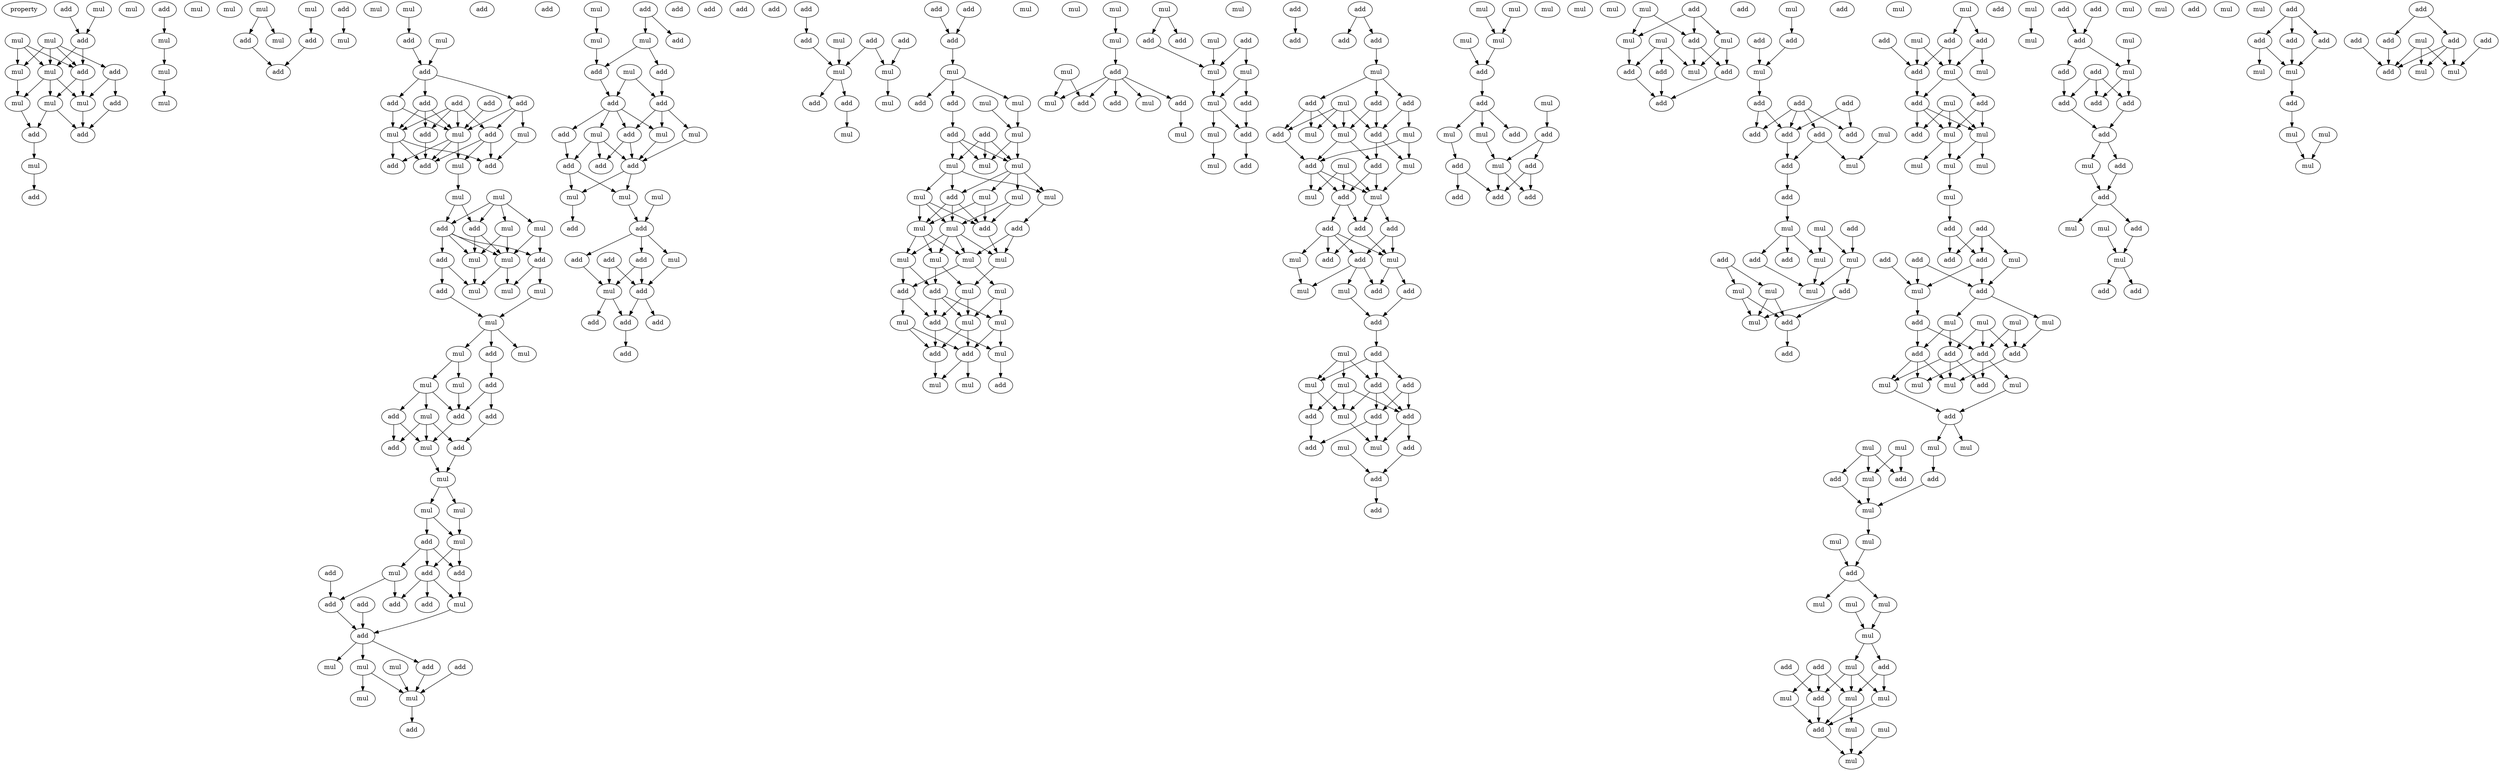 digraph {
    node [fontcolor=black]
    property [mul=2,lf=1.2]
    0 [ label = add ];
    1 [ label = mul ];
    2 [ label = mul ];
    3 [ label = mul ];
    4 [ label = add ];
    5 [ label = mul ];
    6 [ label = add ];
    7 [ label = mul ];
    8 [ label = add ];
    9 [ label = mul ];
    10 [ label = mul ];
    11 [ label = mul ];
    12 [ label = add ];
    13 [ label = mul ];
    14 [ label = add ];
    15 [ label = add ];
    16 [ label = mul ];
    17 [ label = add ];
    18 [ label = add ];
    19 [ label = mul ];
    20 [ label = mul ];
    21 [ label = mul ];
    22 [ label = mul ];
    23 [ label = mul ];
    24 [ label = mul ];
    25 [ label = mul ];
    26 [ label = add ];
    27 [ label = add ];
    28 [ label = mul ];
    29 [ label = add ];
    30 [ label = add ];
    31 [ label = mul ];
    32 [ label = mul ];
    33 [ label = mul ];
    34 [ label = add ];
    35 [ label = add ];
    36 [ label = mul ];
    37 [ label = add ];
    38 [ label = add ];
    39 [ label = add ];
    40 [ label = add ];
    41 [ label = add ];
    42 [ label = add ];
    43 [ label = mul ];
    44 [ label = mul ];
    45 [ label = add ];
    46 [ label = add ];
    47 [ label = mul ];
    48 [ label = mul ];
    49 [ label = add ];
    50 [ label = add ];
    51 [ label = add ];
    52 [ label = mul ];
    53 [ label = mul ];
    54 [ label = add ];
    55 [ label = add ];
    56 [ label = mul ];
    57 [ label = mul ];
    58 [ label = mul ];
    59 [ label = mul ];
    60 [ label = add ];
    61 [ label = add ];
    62 [ label = mul ];
    63 [ label = add ];
    64 [ label = mul ];
    65 [ label = mul ];
    66 [ label = mul ];
    67 [ label = mul ];
    68 [ label = mul ];
    69 [ label = add ];
    70 [ label = mul ];
    71 [ label = add ];
    72 [ label = mul ];
    73 [ label = add ];
    74 [ label = add ];
    75 [ label = mul ];
    76 [ label = add ];
    77 [ label = add ];
    78 [ label = add ];
    79 [ label = mul ];
    80 [ label = mul ];
    81 [ label = mul ];
    82 [ label = mul ];
    83 [ label = add ];
    84 [ label = mul ];
    85 [ label = add ];
    86 [ label = add ];
    87 [ label = mul ];
    88 [ label = add ];
    89 [ label = add ];
    90 [ label = add ];
    91 [ label = mul ];
    92 [ label = add ];
    93 [ label = add ];
    94 [ label = add ];
    95 [ label = add ];
    96 [ label = mul ];
    97 [ label = mul ];
    98 [ label = add ];
    99 [ label = add ];
    100 [ label = mul ];
    101 [ label = mul ];
    102 [ label = mul ];
    103 [ label = add ];
    104 [ label = mul ];
    105 [ label = add ];
    106 [ label = add ];
    107 [ label = add ];
    108 [ label = mul ];
    109 [ label = mul ];
    110 [ label = add ];
    111 [ label = add ];
    112 [ label = add ];
    113 [ label = mul ];
    114 [ label = add ];
    115 [ label = add ];
    116 [ label = add ];
    117 [ label = mul ];
    118 [ label = add ];
    119 [ label = mul ];
    120 [ label = mul ];
    121 [ label = add ];
    122 [ label = add ];
    123 [ label = add ];
    124 [ label = mul ];
    125 [ label = mul ];
    126 [ label = mul ];
    127 [ label = add ];
    128 [ label = add ];
    129 [ label = add ];
    130 [ label = add ];
    131 [ label = mul ];
    132 [ label = add ];
    133 [ label = add ];
    134 [ label = mul ];
    135 [ label = add ];
    136 [ label = add ];
    137 [ label = add ];
    138 [ label = add ];
    139 [ label = add ];
    140 [ label = add ];
    141 [ label = add ];
    142 [ label = mul ];
    143 [ label = add ];
    144 [ label = add ];
    145 [ label = add ];
    146 [ label = mul ];
    147 [ label = mul ];
    148 [ label = mul ];
    149 [ label = add ];
    150 [ label = add ];
    151 [ label = add ];
    152 [ label = add ];
    153 [ label = mul ];
    154 [ label = add ];
    155 [ label = mul ];
    156 [ label = mul ];
    157 [ label = add ];
    158 [ label = add ];
    159 [ label = mul ];
    160 [ label = mul ];
    161 [ label = add ];
    162 [ label = add ];
    163 [ label = mul ];
    164 [ label = mul ];
    165 [ label = mul ];
    166 [ label = mul ];
    167 [ label = add ];
    168 [ label = mul ];
    169 [ label = mul ];
    170 [ label = mul ];
    171 [ label = mul ];
    172 [ label = mul ];
    173 [ label = add ];
    174 [ label = mul ];
    175 [ label = add ];
    176 [ label = mul ];
    177 [ label = mul ];
    178 [ label = mul ];
    179 [ label = mul ];
    180 [ label = mul ];
    181 [ label = add ];
    182 [ label = add ];
    183 [ label = mul ];
    184 [ label = mul ];
    185 [ label = mul ];
    186 [ label = mul ];
    187 [ label = add ];
    188 [ label = add ];
    189 [ label = add ];
    190 [ label = mul ];
    191 [ label = mul ];
    192 [ label = add ];
    193 [ label = mul ];
    194 [ label = mul ];
    195 [ label = mul ];
    196 [ label = mul ];
    197 [ label = add ];
    198 [ label = mul ];
    199 [ label = add ];
    200 [ label = add ];
    201 [ label = mul ];
    202 [ label = mul ];
    203 [ label = add ];
    204 [ label = mul ];
    205 [ label = mul ];
    206 [ label = mul ];
    207 [ label = mul ];
    208 [ label = add ];
    209 [ label = add ];
    210 [ label = add ];
    211 [ label = mul ];
    212 [ label = mul ];
    213 [ label = add ];
    214 [ label = mul ];
    215 [ label = mul ];
    216 [ label = add ];
    217 [ label = add ];
    218 [ label = mul ];
    219 [ label = add ];
    220 [ label = add ];
    221 [ label = add ];
    222 [ label = add ];
    223 [ label = add ];
    224 [ label = mul ];
    225 [ label = add ];
    226 [ label = add ];
    227 [ label = add ];
    228 [ label = mul ];
    229 [ label = add ];
    230 [ label = mul ];
    231 [ label = mul ];
    232 [ label = add ];
    233 [ label = mul ];
    234 [ label = add ];
    235 [ label = mul ];
    236 [ label = mul ];
    237 [ label = add ];
    238 [ label = mul ];
    239 [ label = add ];
    240 [ label = mul ];
    241 [ label = add ];
    242 [ label = add ];
    243 [ label = add ];
    244 [ label = mul ];
    245 [ label = add ];
    246 [ label = mul ];
    247 [ label = add ];
    248 [ label = mul ];
    249 [ label = mul ];
    250 [ label = add ];
    251 [ label = add ];
    252 [ label = add ];
    253 [ label = mul ];
    254 [ label = add ];
    255 [ label = add ];
    256 [ label = add ];
    257 [ label = mul ];
    258 [ label = mul ];
    259 [ label = add ];
    260 [ label = add ];
    261 [ label = mul ];
    262 [ label = add ];
    263 [ label = add ];
    264 [ label = mul ];
    265 [ label = add ];
    266 [ label = mul ];
    267 [ label = add ];
    268 [ label = add ];
    269 [ label = mul ];
    270 [ label = mul ];
    271 [ label = mul ];
    272 [ label = mul ];
    273 [ label = mul ];
    274 [ label = add ];
    275 [ label = add ];
    276 [ label = mul ];
    277 [ label = mul ];
    278 [ label = mul ];
    279 [ label = mul ];
    280 [ label = add ];
    281 [ label = add ];
    282 [ label = mul ];
    283 [ label = add ];
    284 [ label = add ];
    285 [ label = add ];
    286 [ label = add ];
    287 [ label = add ];
    288 [ label = mul ];
    289 [ label = add ];
    290 [ label = mul ];
    291 [ label = mul ];
    292 [ label = add ];
    293 [ label = mul ];
    294 [ label = mul ];
    295 [ label = add ];
    296 [ label = mul ];
    297 [ label = add ];
    298 [ label = add ];
    299 [ label = add ];
    300 [ label = add ];
    301 [ label = mul ];
    302 [ label = add ];
    303 [ label = add ];
    304 [ label = add ];
    305 [ label = mul ];
    306 [ label = mul ];
    307 [ label = add ];
    308 [ label = add ];
    309 [ label = add ];
    310 [ label = add ];
    311 [ label = add ];
    312 [ label = add ];
    313 [ label = mul ];
    314 [ label = add ];
    315 [ label = add ];
    316 [ label = mul ];
    317 [ label = add ];
    318 [ label = mul ];
    319 [ label = mul ];
    320 [ label = add ];
    321 [ label = mul ];
    322 [ label = mul ];
    323 [ label = add ];
    324 [ label = add ];
    325 [ label = add ];
    326 [ label = mul ];
    327 [ label = mul ];
    328 [ label = mul ];
    329 [ label = add ];
    330 [ label = mul ];
    331 [ label = add ];
    332 [ label = add ];
    333 [ label = mul ];
    334 [ label = add ];
    335 [ label = add ];
    336 [ label = mul ];
    337 [ label = add ];
    338 [ label = mul ];
    339 [ label = mul ];
    340 [ label = add ];
    341 [ label = add ];
    342 [ label = mul ];
    343 [ label = add ];
    344 [ label = add ];
    345 [ label = mul ];
    346 [ label = mul ];
    347 [ label = mul ];
    348 [ label = mul ];
    349 [ label = mul ];
    350 [ label = mul ];
    351 [ label = add ];
    352 [ label = add ];
    353 [ label = add ];
    354 [ label = mul ];
    355 [ label = add ];
    356 [ label = add ];
    357 [ label = add ];
    358 [ label = mul ];
    359 [ label = add ];
    360 [ label = mul ];
    361 [ label = mul ];
    362 [ label = mul ];
    363 [ label = mul ];
    364 [ label = add ];
    365 [ label = add ];
    366 [ label = add ];
    367 [ label = add ];
    368 [ label = add ];
    369 [ label = mul ];
    370 [ label = mul ];
    371 [ label = mul ];
    372 [ label = mul ];
    373 [ label = add ];
    374 [ label = add ];
    375 [ label = mul ];
    376 [ label = mul ];
    377 [ label = mul ];
    378 [ label = mul ];
    379 [ label = add ];
    380 [ label = add ];
    381 [ label = add ];
    382 [ label = mul ];
    383 [ label = add ];
    384 [ label = mul ];
    385 [ label = mul ];
    386 [ label = mul ];
    387 [ label = add ];
    388 [ label = mul ];
    389 [ label = mul ];
    390 [ label = mul ];
    391 [ label = mul ];
    392 [ label = add ];
    393 [ label = add ];
    394 [ label = mul ];
    395 [ label = add ];
    396 [ label = mul ];
    397 [ label = add ];
    398 [ label = mul ];
    399 [ label = mul ];
    400 [ label = add ];
    401 [ label = mul ];
    402 [ label = mul ];
    403 [ label = mul ];
    404 [ label = mul ];
    405 [ label = mul ];
    406 [ label = add ];
    407 [ label = add ];
    408 [ label = mul ];
    409 [ label = add ];
    410 [ label = mul ];
    411 [ label = add ];
    412 [ label = mul ];
    413 [ label = add ];
    414 [ label = add ];
    415 [ label = add ];
    416 [ label = add ];
    417 [ label = add ];
    418 [ label = mul ];
    419 [ label = add ];
    420 [ label = mul ];
    421 [ label = mul ];
    422 [ label = add ];
    423 [ label = add ];
    424 [ label = mul ];
    425 [ label = mul ];
    426 [ label = mul ];
    427 [ label = add ];
    428 [ label = mul ];
    429 [ label = add ];
    430 [ label = add ];
    431 [ label = add ];
    432 [ label = add ];
    433 [ label = add ];
    434 [ label = add ];
    435 [ label = mul ];
    436 [ label = mul ];
    437 [ label = add ];
    438 [ label = mul ];
    439 [ label = mul ];
    440 [ label = mul ];
    441 [ label = add ];
    442 [ label = add ];
    443 [ label = add ];
    444 [ label = add ];
    445 [ label = add ];
    446 [ label = mul ];
    447 [ label = mul ];
    448 [ label = add ];
    449 [ label = mul ];
    0 -> 4 [ name = 0 ];
    2 -> 4 [ name = 1 ];
    3 -> 6 [ name = 2 ];
    3 -> 7 [ name = 3 ];
    3 -> 8 [ name = 4 ];
    3 -> 9 [ name = 5 ];
    4 -> 7 [ name = 6 ];
    4 -> 8 [ name = 7 ];
    5 -> 7 [ name = 8 ];
    5 -> 8 [ name = 9 ];
    5 -> 9 [ name = 10 ];
    6 -> 12 [ name = 11 ];
    6 -> 13 [ name = 12 ];
    7 -> 10 [ name = 13 ];
    7 -> 11 [ name = 14 ];
    7 -> 13 [ name = 15 ];
    8 -> 11 [ name = 16 ];
    8 -> 13 [ name = 17 ];
    9 -> 10 [ name = 18 ];
    10 -> 15 [ name = 19 ];
    11 -> 14 [ name = 20 ];
    11 -> 15 [ name = 21 ];
    12 -> 14 [ name = 22 ];
    13 -> 14 [ name = 23 ];
    15 -> 16 [ name = 24 ];
    16 -> 18 [ name = 25 ];
    17 -> 19 [ name = 26 ];
    19 -> 20 [ name = 27 ];
    20 -> 22 [ name = 28 ];
    24 -> 26 [ name = 29 ];
    24 -> 28 [ name = 30 ];
    25 -> 27 [ name = 31 ];
    26 -> 29 [ name = 32 ];
    27 -> 29 [ name = 33 ];
    30 -> 31 [ name = 34 ];
    33 -> 35 [ name = 35 ];
    35 -> 37 [ name = 36 ];
    36 -> 37 [ name = 37 ];
    37 -> 39 [ name = 38 ];
    37 -> 40 [ name = 39 ];
    37 -> 41 [ name = 40 ];
    38 -> 43 [ name = 41 ];
    39 -> 43 [ name = 42 ];
    39 -> 44 [ name = 43 ];
    39 -> 45 [ name = 44 ];
    40 -> 43 [ name = 45 ];
    40 -> 46 [ name = 46 ];
    40 -> 47 [ name = 47 ];
    41 -> 43 [ name = 48 ];
    41 -> 47 [ name = 49 ];
    42 -> 43 [ name = 50 ];
    42 -> 45 [ name = 51 ];
    42 -> 46 [ name = 52 ];
    42 -> 47 [ name = 53 ];
    43 -> 48 [ name = 54 ];
    43 -> 49 [ name = 55 ];
    43 -> 50 [ name = 56 ];
    44 -> 51 [ name = 57 ];
    45 -> 48 [ name = 58 ];
    45 -> 49 [ name = 59 ];
    45 -> 51 [ name = 60 ];
    46 -> 49 [ name = 61 ];
    47 -> 49 [ name = 62 ];
    47 -> 50 [ name = 63 ];
    47 -> 51 [ name = 64 ];
    48 -> 53 [ name = 65 ];
    52 -> 54 [ name = 66 ];
    52 -> 55 [ name = 67 ];
    52 -> 56 [ name = 68 ];
    52 -> 57 [ name = 69 ];
    53 -> 54 [ name = 70 ];
    53 -> 55 [ name = 71 ];
    54 -> 58 [ name = 72 ];
    54 -> 59 [ name = 73 ];
    54 -> 60 [ name = 74 ];
    54 -> 61 [ name = 75 ];
    55 -> 58 [ name = 76 ];
    55 -> 59 [ name = 77 ];
    56 -> 58 [ name = 78 ];
    56 -> 59 [ name = 79 ];
    57 -> 58 [ name = 80 ];
    57 -> 61 [ name = 81 ];
    58 -> 62 [ name = 82 ];
    58 -> 64 [ name = 83 ];
    59 -> 64 [ name = 84 ];
    60 -> 63 [ name = 85 ];
    60 -> 64 [ name = 86 ];
    61 -> 62 [ name = 87 ];
    61 -> 65 [ name = 88 ];
    63 -> 66 [ name = 89 ];
    65 -> 66 [ name = 90 ];
    66 -> 67 [ name = 91 ];
    66 -> 68 [ name = 92 ];
    66 -> 69 [ name = 93 ];
    67 -> 70 [ name = 94 ];
    67 -> 72 [ name = 95 ];
    69 -> 71 [ name = 96 ];
    70 -> 76 [ name = 97 ];
    71 -> 73 [ name = 98 ];
    71 -> 76 [ name = 99 ];
    72 -> 74 [ name = 100 ];
    72 -> 75 [ name = 101 ];
    72 -> 76 [ name = 102 ];
    73 -> 78 [ name = 103 ];
    74 -> 77 [ name = 104 ];
    74 -> 79 [ name = 105 ];
    75 -> 77 [ name = 106 ];
    75 -> 78 [ name = 107 ];
    75 -> 79 [ name = 108 ];
    76 -> 79 [ name = 109 ];
    78 -> 80 [ name = 110 ];
    79 -> 80 [ name = 111 ];
    80 -> 81 [ name = 112 ];
    80 -> 82 [ name = 113 ];
    81 -> 84 [ name = 114 ];
    82 -> 84 [ name = 115 ];
    82 -> 85 [ name = 116 ];
    84 -> 86 [ name = 117 ];
    84 -> 88 [ name = 118 ];
    85 -> 86 [ name = 119 ];
    85 -> 87 [ name = 120 ];
    85 -> 88 [ name = 121 ];
    86 -> 91 [ name = 122 ];
    86 -> 93 [ name = 123 ];
    86 -> 94 [ name = 124 ];
    87 -> 92 [ name = 125 ];
    87 -> 94 [ name = 126 ];
    88 -> 91 [ name = 127 ];
    89 -> 92 [ name = 128 ];
    90 -> 95 [ name = 129 ];
    91 -> 95 [ name = 130 ];
    92 -> 95 [ name = 131 ];
    95 -> 96 [ name = 132 ];
    95 -> 99 [ name = 133 ];
    95 -> 100 [ name = 134 ];
    96 -> 101 [ name = 135 ];
    96 -> 102 [ name = 136 ];
    97 -> 102 [ name = 137 ];
    98 -> 102 [ name = 138 ];
    99 -> 102 [ name = 139 ];
    102 -> 103 [ name = 140 ];
    104 -> 109 [ name = 141 ];
    105 -> 106 [ name = 142 ];
    105 -> 108 [ name = 143 ];
    108 -> 110 [ name = 144 ];
    108 -> 112 [ name = 145 ];
    109 -> 112 [ name = 146 ];
    110 -> 114 [ name = 147 ];
    112 -> 115 [ name = 148 ];
    113 -> 114 [ name = 149 ];
    113 -> 115 [ name = 150 ];
    114 -> 116 [ name = 151 ];
    114 -> 119 [ name = 152 ];
    114 -> 120 [ name = 153 ];
    115 -> 116 [ name = 154 ];
    115 -> 117 [ name = 155 ];
    115 -> 118 [ name = 156 ];
    115 -> 119 [ name = 157 ];
    116 -> 121 [ name = 158 ];
    116 -> 123 [ name = 159 ];
    117 -> 121 [ name = 160 ];
    117 -> 122 [ name = 161 ];
    117 -> 123 [ name = 162 ];
    118 -> 122 [ name = 163 ];
    119 -> 123 [ name = 164 ];
    120 -> 123 [ name = 165 ];
    122 -> 125 [ name = 166 ];
    122 -> 126 [ name = 167 ];
    123 -> 125 [ name = 168 ];
    123 -> 126 [ name = 169 ];
    124 -> 128 [ name = 170 ];
    125 -> 127 [ name = 171 ];
    126 -> 128 [ name = 172 ];
    128 -> 130 [ name = 173 ];
    128 -> 131 [ name = 174 ];
    128 -> 132 [ name = 175 ];
    129 -> 133 [ name = 176 ];
    129 -> 134 [ name = 177 ];
    130 -> 133 [ name = 178 ];
    130 -> 134 [ name = 179 ];
    131 -> 133 [ name = 180 ];
    132 -> 134 [ name = 181 ];
    133 -> 135 [ name = 182 ];
    133 -> 138 [ name = 183 ];
    134 -> 135 [ name = 184 ];
    134 -> 139 [ name = 185 ];
    135 -> 140 [ name = 186 ];
    141 -> 143 [ name = 187 ];
    142 -> 147 [ name = 188 ];
    143 -> 147 [ name = 189 ];
    144 -> 146 [ name = 190 ];
    145 -> 146 [ name = 191 ];
    145 -> 147 [ name = 192 ];
    146 -> 148 [ name = 193 ];
    147 -> 151 [ name = 194 ];
    147 -> 152 [ name = 195 ];
    149 -> 154 [ name = 196 ];
    150 -> 154 [ name = 197 ];
    152 -> 153 [ name = 198 ];
    154 -> 155 [ name = 199 ];
    155 -> 157 [ name = 200 ];
    155 -> 158 [ name = 201 ];
    155 -> 160 [ name = 202 ];
    157 -> 161 [ name = 203 ];
    159 -> 163 [ name = 204 ];
    160 -> 163 [ name = 205 ];
    161 -> 164 [ name = 206 ];
    161 -> 165 [ name = 207 ];
    161 -> 166 [ name = 208 ];
    162 -> 164 [ name = 209 ];
    162 -> 165 [ name = 210 ];
    162 -> 166 [ name = 211 ];
    163 -> 164 [ name = 212 ];
    163 -> 166 [ name = 213 ];
    165 -> 167 [ name = 214 ];
    165 -> 168 [ name = 215 ];
    165 -> 170 [ name = 216 ];
    166 -> 167 [ name = 217 ];
    166 -> 168 [ name = 218 ];
    166 -> 169 [ name = 219 ];
    166 -> 171 [ name = 220 ];
    167 -> 172 [ name = 221 ];
    167 -> 173 [ name = 222 ];
    167 -> 174 [ name = 223 ];
    168 -> 175 [ name = 224 ];
    169 -> 173 [ name = 225 ];
    169 -> 174 [ name = 226 ];
    170 -> 172 [ name = 227 ];
    170 -> 173 [ name = 228 ];
    170 -> 174 [ name = 229 ];
    171 -> 172 [ name = 230 ];
    171 -> 173 [ name = 231 ];
    172 -> 176 [ name = 232 ];
    172 -> 177 [ name = 233 ];
    172 -> 178 [ name = 234 ];
    172 -> 179 [ name = 235 ];
    173 -> 179 [ name = 236 ];
    174 -> 176 [ name = 237 ];
    174 -> 177 [ name = 238 ];
    174 -> 178 [ name = 239 ];
    175 -> 176 [ name = 240 ];
    175 -> 179 [ name = 241 ];
    176 -> 180 [ name = 242 ];
    176 -> 182 [ name = 243 ];
    177 -> 181 [ name = 244 ];
    177 -> 182 [ name = 245 ];
    178 -> 181 [ name = 246 ];
    178 -> 183 [ name = 247 ];
    179 -> 183 [ name = 248 ];
    180 -> 184 [ name = 249 ];
    180 -> 185 [ name = 250 ];
    181 -> 184 [ name = 251 ];
    181 -> 185 [ name = 252 ];
    181 -> 187 [ name = 253 ];
    182 -> 186 [ name = 254 ];
    182 -> 187 [ name = 255 ];
    183 -> 184 [ name = 256 ];
    183 -> 187 [ name = 257 ];
    184 -> 188 [ name = 258 ];
    184 -> 189 [ name = 259 ];
    185 -> 189 [ name = 260 ];
    185 -> 190 [ name = 261 ];
    186 -> 188 [ name = 262 ];
    186 -> 189 [ name = 263 ];
    187 -> 188 [ name = 264 ];
    187 -> 190 [ name = 265 ];
    188 -> 194 [ name = 266 ];
    189 -> 194 [ name = 267 ];
    189 -> 195 [ name = 268 ];
    190 -> 192 [ name = 269 ];
    193 -> 196 [ name = 270 ];
    196 -> 197 [ name = 271 ];
    197 -> 199 [ name = 272 ];
    197 -> 200 [ name = 273 ];
    197 -> 201 [ name = 274 ];
    197 -> 202 [ name = 275 ];
    197 -> 203 [ name = 276 ];
    198 -> 199 [ name = 277 ];
    198 -> 201 [ name = 278 ];
    203 -> 204 [ name = 279 ];
    205 -> 209 [ name = 280 ];
    205 -> 210 [ name = 281 ];
    206 -> 211 [ name = 282 ];
    208 -> 211 [ name = 283 ];
    208 -> 212 [ name = 284 ];
    209 -> 211 [ name = 285 ];
    211 -> 214 [ name = 286 ];
    212 -> 213 [ name = 287 ];
    212 -> 214 [ name = 288 ];
    213 -> 216 [ name = 289 ];
    214 -> 215 [ name = 290 ];
    214 -> 216 [ name = 291 ];
    215 -> 218 [ name = 292 ];
    216 -> 217 [ name = 293 ];
    219 -> 220 [ name = 294 ];
    221 -> 222 [ name = 295 ];
    221 -> 223 [ name = 296 ];
    223 -> 224 [ name = 297 ];
    224 -> 225 [ name = 298 ];
    224 -> 226 [ name = 299 ];
    224 -> 227 [ name = 300 ];
    225 -> 230 [ name = 301 ];
    225 -> 232 [ name = 302 ];
    225 -> 233 [ name = 303 ];
    226 -> 229 [ name = 304 ];
    226 -> 230 [ name = 305 ];
    227 -> 229 [ name = 306 ];
    227 -> 231 [ name = 307 ];
    228 -> 229 [ name = 308 ];
    228 -> 230 [ name = 309 ];
    228 -> 232 [ name = 310 ];
    228 -> 233 [ name = 311 ];
    229 -> 236 [ name = 312 ];
    229 -> 237 [ name = 313 ];
    230 -> 234 [ name = 314 ];
    230 -> 237 [ name = 315 ];
    231 -> 234 [ name = 316 ];
    231 -> 236 [ name = 317 ];
    232 -> 234 [ name = 318 ];
    234 -> 238 [ name = 319 ];
    234 -> 239 [ name = 320 ];
    234 -> 240 [ name = 321 ];
    235 -> 238 [ name = 322 ];
    235 -> 239 [ name = 323 ];
    235 -> 240 [ name = 324 ];
    236 -> 238 [ name = 325 ];
    237 -> 238 [ name = 326 ];
    237 -> 239 [ name = 327 ];
    238 -> 241 [ name = 328 ];
    238 -> 243 [ name = 329 ];
    239 -> 241 [ name = 330 ];
    239 -> 242 [ name = 331 ];
    241 -> 244 [ name = 332 ];
    241 -> 247 [ name = 333 ];
    242 -> 244 [ name = 334 ];
    242 -> 245 [ name = 335 ];
    242 -> 246 [ name = 336 ];
    242 -> 247 [ name = 337 ];
    243 -> 244 [ name = 338 ];
    243 -> 245 [ name = 339 ];
    244 -> 250 [ name = 340 ];
    244 -> 251 [ name = 341 ];
    245 -> 248 [ name = 342 ];
    245 -> 249 [ name = 343 ];
    245 -> 251 [ name = 344 ];
    246 -> 249 [ name = 345 ];
    248 -> 252 [ name = 346 ];
    250 -> 252 [ name = 347 ];
    252 -> 254 [ name = 348 ];
    253 -> 255 [ name = 349 ];
    253 -> 257 [ name = 350 ];
    253 -> 258 [ name = 351 ];
    254 -> 255 [ name = 352 ];
    254 -> 256 [ name = 353 ];
    254 -> 257 [ name = 354 ];
    255 -> 259 [ name = 355 ];
    255 -> 260 [ name = 356 ];
    255 -> 261 [ name = 357 ];
    256 -> 259 [ name = 358 ];
    256 -> 260 [ name = 359 ];
    257 -> 261 [ name = 360 ];
    257 -> 262 [ name = 361 ];
    258 -> 259 [ name = 362 ];
    258 -> 261 [ name = 363 ];
    258 -> 262 [ name = 364 ];
    259 -> 263 [ name = 365 ];
    259 -> 264 [ name = 366 ];
    260 -> 264 [ name = 367 ];
    260 -> 265 [ name = 368 ];
    261 -> 264 [ name = 369 ];
    262 -> 265 [ name = 370 ];
    263 -> 267 [ name = 371 ];
    266 -> 267 [ name = 372 ];
    267 -> 268 [ name = 373 ];
    269 -> 273 [ name = 374 ];
    270 -> 273 [ name = 375 ];
    272 -> 274 [ name = 376 ];
    273 -> 274 [ name = 377 ];
    274 -> 275 [ name = 378 ];
    275 -> 278 [ name = 379 ];
    275 -> 279 [ name = 380 ];
    275 -> 280 [ name = 381 ];
    276 -> 281 [ name = 382 ];
    278 -> 283 [ name = 383 ];
    279 -> 282 [ name = 384 ];
    281 -> 282 [ name = 385 ];
    281 -> 284 [ name = 386 ];
    282 -> 286 [ name = 387 ];
    282 -> 287 [ name = 388 ];
    283 -> 285 [ name = 389 ];
    283 -> 286 [ name = 390 ];
    284 -> 286 [ name = 391 ];
    284 -> 287 [ name = 392 ];
    289 -> 291 [ name = 393 ];
    289 -> 294 [ name = 394 ];
    289 -> 295 [ name = 395 ];
    290 -> 294 [ name = 396 ];
    290 -> 295 [ name = 397 ];
    291 -> 296 [ name = 398 ];
    291 -> 299 [ name = 399 ];
    293 -> 296 [ name = 400 ];
    293 -> 297 [ name = 401 ];
    293 -> 298 [ name = 402 ];
    294 -> 298 [ name = 403 ];
    295 -> 296 [ name = 404 ];
    295 -> 299 [ name = 405 ];
    297 -> 300 [ name = 406 ];
    298 -> 300 [ name = 407 ];
    299 -> 300 [ name = 408 ];
    301 -> 303 [ name = 409 ];
    302 -> 306 [ name = 410 ];
    303 -> 306 [ name = 411 ];
    306 -> 307 [ name = 412 ];
    307 -> 312 [ name = 413 ];
    307 -> 314 [ name = 414 ];
    308 -> 310 [ name = 415 ];
    308 -> 311 [ name = 416 ];
    308 -> 312 [ name = 417 ];
    308 -> 314 [ name = 418 ];
    309 -> 311 [ name = 419 ];
    309 -> 314 [ name = 420 ];
    310 -> 315 [ name = 421 ];
    310 -> 316 [ name = 422 ];
    313 -> 316 [ name = 423 ];
    314 -> 315 [ name = 424 ];
    315 -> 317 [ name = 425 ];
    317 -> 318 [ name = 426 ];
    318 -> 321 [ name = 427 ];
    318 -> 324 [ name = 428 ];
    318 -> 325 [ name = 429 ];
    319 -> 321 [ name = 430 ];
    319 -> 322 [ name = 431 ];
    320 -> 322 [ name = 432 ];
    321 -> 327 [ name = 433 ];
    322 -> 327 [ name = 434 ];
    322 -> 329 [ name = 435 ];
    323 -> 326 [ name = 436 ];
    323 -> 328 [ name = 437 ];
    325 -> 327 [ name = 438 ];
    326 -> 330 [ name = 439 ];
    326 -> 331 [ name = 440 ];
    328 -> 330 [ name = 441 ];
    328 -> 331 [ name = 442 ];
    329 -> 330 [ name = 443 ];
    329 -> 331 [ name = 444 ];
    331 -> 332 [ name = 445 ];
    333 -> 334 [ name = 446 ];
    333 -> 337 [ name = 447 ];
    334 -> 339 [ name = 448 ];
    334 -> 340 [ name = 449 ];
    335 -> 340 [ name = 450 ];
    336 -> 339 [ name = 451 ];
    336 -> 340 [ name = 452 ];
    337 -> 338 [ name = 453 ];
    337 -> 339 [ name = 454 ];
    339 -> 341 [ name = 455 ];
    339 -> 343 [ name = 456 ];
    340 -> 341 [ name = 457 ];
    341 -> 344 [ name = 458 ];
    341 -> 345 [ name = 459 ];
    341 -> 346 [ name = 460 ];
    342 -> 344 [ name = 461 ];
    342 -> 345 [ name = 462 ];
    342 -> 346 [ name = 463 ];
    343 -> 345 [ name = 464 ];
    343 -> 346 [ name = 465 ];
    345 -> 347 [ name = 466 ];
    345 -> 348 [ name = 467 ];
    346 -> 347 [ name = 468 ];
    346 -> 349 [ name = 469 ];
    347 -> 350 [ name = 470 ];
    350 -> 351 [ name = 471 ];
    351 -> 355 [ name = 472 ];
    351 -> 357 [ name = 473 ];
    352 -> 354 [ name = 474 ];
    352 -> 355 [ name = 475 ];
    352 -> 357 [ name = 476 ];
    353 -> 358 [ name = 477 ];
    354 -> 359 [ name = 478 ];
    356 -> 358 [ name = 479 ];
    356 -> 359 [ name = 480 ];
    357 -> 358 [ name = 481 ];
    357 -> 359 [ name = 482 ];
    358 -> 364 [ name = 483 ];
    359 -> 360 [ name = 484 ];
    359 -> 361 [ name = 485 ];
    360 -> 366 [ name = 486 ];
    360 -> 367 [ name = 487 ];
    361 -> 368 [ name = 488 ];
    362 -> 365 [ name = 489 ];
    362 -> 368 [ name = 490 ];
    363 -> 365 [ name = 491 ];
    363 -> 366 [ name = 492 ];
    363 -> 368 [ name = 493 ];
    364 -> 365 [ name = 494 ];
    364 -> 367 [ name = 495 ];
    365 -> 369 [ name = 496 ];
    365 -> 370 [ name = 497 ];
    365 -> 373 [ name = 498 ];
    366 -> 371 [ name = 499 ];
    366 -> 372 [ name = 500 ];
    366 -> 373 [ name = 501 ];
    367 -> 369 [ name = 502 ];
    367 -> 371 [ name = 503 ];
    367 -> 372 [ name = 504 ];
    368 -> 372 [ name = 505 ];
    370 -> 374 [ name = 506 ];
    371 -> 374 [ name = 507 ];
    374 -> 375 [ name = 508 ];
    374 -> 377 [ name = 509 ];
    375 -> 380 [ name = 510 ];
    376 -> 379 [ name = 511 ];
    376 -> 381 [ name = 512 ];
    376 -> 382 [ name = 513 ];
    378 -> 379 [ name = 514 ];
    378 -> 382 [ name = 515 ];
    380 -> 384 [ name = 516 ];
    381 -> 384 [ name = 517 ];
    382 -> 384 [ name = 518 ];
    384 -> 386 [ name = 519 ];
    385 -> 387 [ name = 520 ];
    386 -> 387 [ name = 521 ];
    387 -> 389 [ name = 522 ];
    387 -> 390 [ name = 523 ];
    388 -> 391 [ name = 524 ];
    390 -> 391 [ name = 525 ];
    391 -> 392 [ name = 526 ];
    391 -> 394 [ name = 527 ];
    392 -> 398 [ name = 528 ];
    392 -> 399 [ name = 529 ];
    393 -> 397 [ name = 530 ];
    394 -> 397 [ name = 531 ];
    394 -> 398 [ name = 532 ];
    394 -> 399 [ name = 533 ];
    395 -> 396 [ name = 534 ];
    395 -> 397 [ name = 535 ];
    395 -> 398 [ name = 536 ];
    396 -> 400 [ name = 537 ];
    397 -> 400 [ name = 538 ];
    398 -> 400 [ name = 539 ];
    398 -> 401 [ name = 540 ];
    399 -> 400 [ name = 541 ];
    400 -> 404 [ name = 542 ];
    401 -> 404 [ name = 543 ];
    402 -> 404 [ name = 544 ];
    403 -> 405 [ name = 545 ];
    406 -> 409 [ name = 546 ];
    407 -> 409 [ name = 547 ];
    409 -> 411 [ name = 548 ];
    409 -> 412 [ name = 549 ];
    410 -> 412 [ name = 550 ];
    411 -> 414 [ name = 551 ];
    412 -> 415 [ name = 552 ];
    412 -> 416 [ name = 553 ];
    413 -> 414 [ name = 554 ];
    413 -> 415 [ name = 555 ];
    413 -> 416 [ name = 556 ];
    414 -> 417 [ name = 557 ];
    415 -> 417 [ name = 558 ];
    417 -> 421 [ name = 559 ];
    417 -> 422 [ name = 560 ];
    421 -> 423 [ name = 561 ];
    422 -> 423 [ name = 562 ];
    423 -> 424 [ name = 563 ];
    423 -> 427 [ name = 564 ];
    426 -> 428 [ name = 565 ];
    427 -> 428 [ name = 566 ];
    428 -> 430 [ name = 567 ];
    428 -> 431 [ name = 568 ];
    429 -> 432 [ name = 569 ];
    429 -> 433 [ name = 570 ];
    429 -> 434 [ name = 571 ];
    432 -> 435 [ name = 572 ];
    432 -> 436 [ name = 573 ];
    433 -> 436 [ name = 574 ];
    434 -> 436 [ name = 575 ];
    436 -> 437 [ name = 576 ];
    437 -> 439 [ name = 577 ];
    438 -> 440 [ name = 578 ];
    439 -> 440 [ name = 579 ];
    441 -> 442 [ name = 580 ];
    441 -> 443 [ name = 581 ];
    442 -> 447 [ name = 582 ];
    442 -> 448 [ name = 583 ];
    442 -> 449 [ name = 584 ];
    443 -> 448 [ name = 585 ];
    444 -> 448 [ name = 586 ];
    445 -> 447 [ name = 587 ];
    446 -> 447 [ name = 588 ];
    446 -> 448 [ name = 589 ];
    446 -> 449 [ name = 590 ];
}
